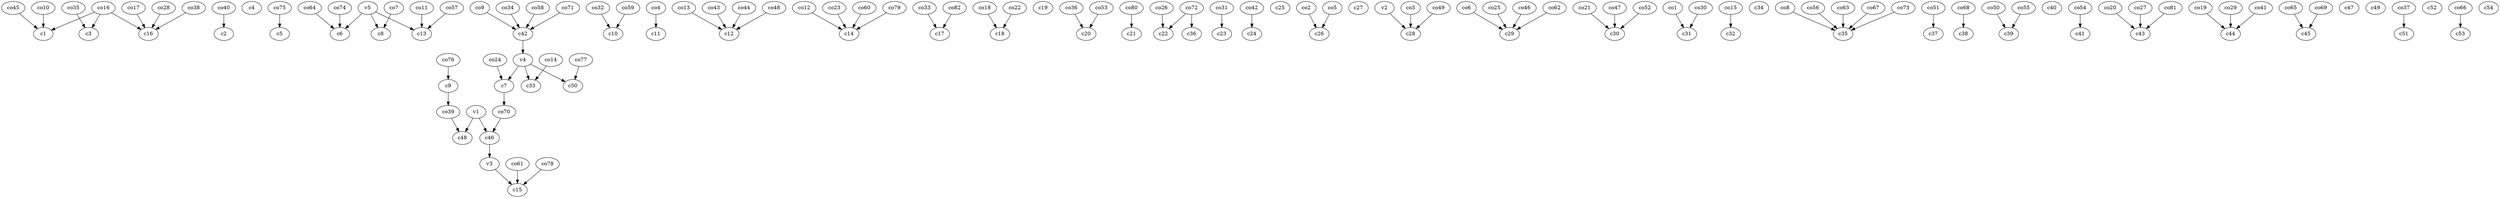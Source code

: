 strict digraph  {
c1;
c2;
c3;
c4;
c5;
c6;
c7;
c8;
c9;
c10;
c11;
c12;
c13;
c14;
c15;
c16;
c17;
c18;
c19;
c20;
c21;
c22;
c23;
c24;
c25;
c26;
c27;
c28;
c29;
c30;
c31;
c32;
c33;
c34;
c35;
c36;
c37;
c38;
c39;
c40;
c41;
c42;
c43;
c44;
c45;
c46;
c47;
c48;
c49;
c50;
c51;
c52;
c53;
c54;
v1;
v2;
v3;
v4;
v5;
co1;
co2;
co3;
co4;
co5;
co6;
co7;
co8;
co9;
co10;
co11;
co12;
co13;
co14;
co15;
co16;
co17;
co18;
co19;
co20;
co21;
co22;
co23;
co24;
co25;
co26;
co27;
co28;
co29;
co30;
co31;
co32;
co33;
co34;
co35;
co36;
co37;
co38;
co39;
co40;
co41;
co42;
co43;
co44;
co45;
co46;
co47;
co48;
co49;
co50;
co51;
co52;
co53;
co54;
co55;
co56;
co57;
co58;
co59;
co60;
co61;
co62;
co63;
co64;
co65;
co66;
co67;
co68;
co69;
co70;
co71;
co72;
co73;
co74;
co75;
co76;
co77;
co78;
co79;
co80;
co81;
co82;
c7 -> co70  [weight=1];
c9 -> co39  [weight=1];
c42 -> v4  [weight=1];
c46 -> v3  [weight=1];
v1 -> c46  [weight=1];
v1 -> c48  [weight=1];
v2 -> c28  [weight=1];
v3 -> c15  [weight=1];
v4 -> c33  [weight=1];
v4 -> c7  [weight=1];
v4 -> c50  [weight=1];
v5 -> c6  [weight=1];
v5 -> c8  [weight=1];
v5 -> c13  [weight=1];
co1 -> c31  [weight=1];
co2 -> c26  [weight=1];
co3 -> c28  [weight=1];
co4 -> c11  [weight=1];
co5 -> c26  [weight=1];
co6 -> c29  [weight=1];
co7 -> c8  [weight=1];
co8 -> c35  [weight=1];
co9 -> c42  [weight=1];
co10 -> c1  [weight=1];
co11 -> c13  [weight=1];
co12 -> c14  [weight=1];
co13 -> c12  [weight=1];
co14 -> c33  [weight=1];
co15 -> c32  [weight=1];
co16 -> c3  [weight=1];
co16 -> c1  [weight=1];
co16 -> c16  [weight=1];
co17 -> c16  [weight=1];
co18 -> c18  [weight=1];
co19 -> c44  [weight=1];
co20 -> c43  [weight=1];
co21 -> c30  [weight=1];
co22 -> c18  [weight=1];
co23 -> c14  [weight=1];
co24 -> c7  [weight=1];
co25 -> c29  [weight=1];
co26 -> c22  [weight=1];
co27 -> c43  [weight=1];
co28 -> c16  [weight=1];
co29 -> c44  [weight=1];
co30 -> c31  [weight=1];
co31 -> c23  [weight=1];
co32 -> c10  [weight=1];
co33 -> c17  [weight=1];
co34 -> c42  [weight=1];
co35 -> c3  [weight=1];
co36 -> c20  [weight=1];
co37 -> c51  [weight=1];
co38 -> c16  [weight=1];
co39 -> c48  [weight=1];
co40 -> c2  [weight=1];
co41 -> c44  [weight=1];
co42 -> c24  [weight=1];
co43 -> c12  [weight=1];
co44 -> c12  [weight=1];
co45 -> c1  [weight=1];
co46 -> c29  [weight=1];
co47 -> c30  [weight=1];
co48 -> c12  [weight=1];
co49 -> c28  [weight=1];
co50 -> c39  [weight=1];
co51 -> c37  [weight=1];
co52 -> c30  [weight=1];
co53 -> c20  [weight=1];
co54 -> c41  [weight=1];
co55 -> c39  [weight=1];
co56 -> c35  [weight=1];
co57 -> c13  [weight=1];
co58 -> c42  [weight=1];
co59 -> c10  [weight=1];
co60 -> c14  [weight=1];
co61 -> c15  [weight=1];
co62 -> c29  [weight=1];
co63 -> c35  [weight=1];
co64 -> c6  [weight=1];
co65 -> c45  [weight=1];
co66 -> c53  [weight=1];
co67 -> c35  [weight=1];
co68 -> c38  [weight=1];
co69 -> c45  [weight=1];
co70 -> c46  [weight=1];
co71 -> c42  [weight=1];
co72 -> c22  [weight=1];
co72 -> c36  [weight=1];
co73 -> c35  [weight=1];
co74 -> c6  [weight=1];
co75 -> c5  [weight=1];
co76 -> c9  [weight=1];
co77 -> c50  [weight=1];
co78 -> c15  [weight=1];
co79 -> c14  [weight=1];
co80 -> c21  [weight=1];
co81 -> c43  [weight=1];
co82 -> c17  [weight=1];
}
